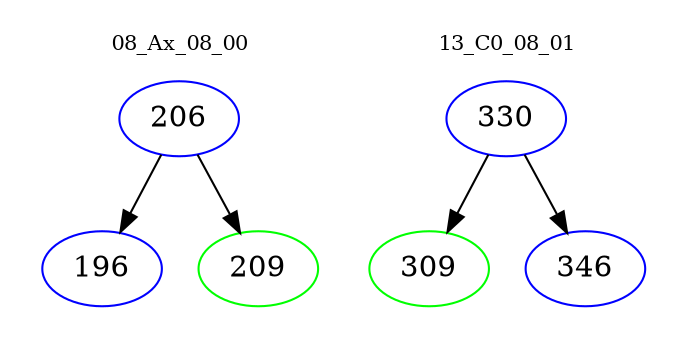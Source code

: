 digraph{
subgraph cluster_0 {
color = white
label = "08_Ax_08_00";
fontsize=10;
T0_206 [label="206", color="blue"]
T0_206 -> T0_196 [color="black"]
T0_196 [label="196", color="blue"]
T0_206 -> T0_209 [color="black"]
T0_209 [label="209", color="green"]
}
subgraph cluster_1 {
color = white
label = "13_C0_08_01";
fontsize=10;
T1_330 [label="330", color="blue"]
T1_330 -> T1_309 [color="black"]
T1_309 [label="309", color="green"]
T1_330 -> T1_346 [color="black"]
T1_346 [label="346", color="blue"]
}
}
